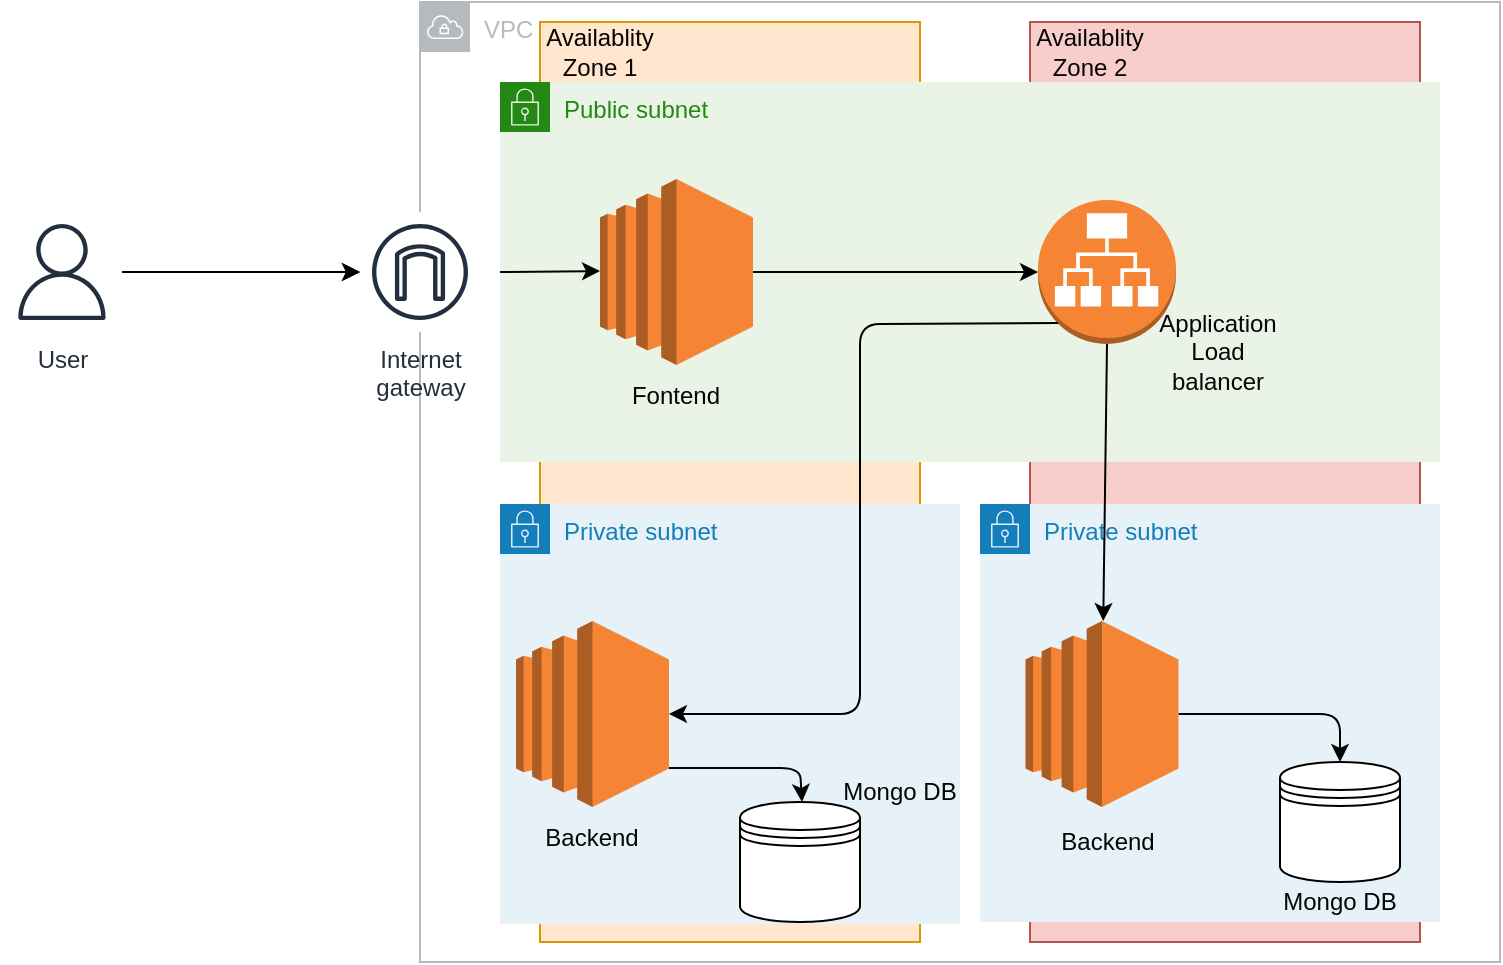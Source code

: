 <mxfile>
    <diagram id="CsidH3DGqATFXOsQ1ax0" name="Page-1">
        <mxGraphModel dx="1130" dy="425" grid="1" gridSize="10" guides="1" tooltips="1" connect="1" arrows="1" fold="1" page="1" pageScale="1" pageWidth="850" pageHeight="1100" background="#ffffff" math="0" shadow="0">
            <root>
                <mxCell id="0"/>
                <mxCell id="1" parent="0"/>
                <mxCell id="20" value="" style="rounded=0;whiteSpace=wrap;html=1;fillColor=#f8cecc;strokeColor=#b85450;" parent="1" vertex="1">
                    <mxGeometry x="574" y="90" width="195" height="460" as="geometry"/>
                </mxCell>
                <mxCell id="19" value="" style="whiteSpace=wrap;html=1;fillColor=#ffe6cc;strokeColor=#d79b00;" parent="1" vertex="1">
                    <mxGeometry x="329" y="90" width="190" height="460" as="geometry"/>
                </mxCell>
                <mxCell id="2" value="VPC" style="sketch=0;outlineConnect=0;gradientColor=none;html=1;whiteSpace=wrap;fontSize=12;fontStyle=0;shape=mxgraph.aws4.group;grIcon=mxgraph.aws4.group_vpc;strokeColor=#B6BABF;fillColor=none;verticalAlign=top;align=left;spacingLeft=30;fontColor=#B6BABF;dashed=0;" parent="1" vertex="1">
                    <mxGeometry x="269" y="80" width="540" height="480" as="geometry"/>
                </mxCell>
                <mxCell id="3" value="Public subnet" style="points=[[0,0],[0.25,0],[0.5,0],[0.75,0],[1,0],[1,0.25],[1,0.5],[1,0.75],[1,1],[0.75,1],[0.5,1],[0.25,1],[0,1],[0,0.75],[0,0.5],[0,0.25]];outlineConnect=0;gradientColor=none;html=1;whiteSpace=wrap;fontSize=12;fontStyle=0;container=1;pointerEvents=0;collapsible=0;recursiveResize=0;shape=mxgraph.aws4.group;grIcon=mxgraph.aws4.group_security_group;grStroke=0;strokeColor=#248814;fillColor=#E9F3E6;verticalAlign=top;align=left;spacingLeft=30;fontColor=#248814;dashed=0;" parent="1" vertex="1">
                    <mxGeometry x="309" y="120" width="470" height="190" as="geometry"/>
                </mxCell>
                <mxCell id="15" style="edgeStyle=none;html=1;exitX=1;exitY=0.5;exitDx=0;exitDy=0;exitPerimeter=0;strokeColor=#000000;" parent="3" source="9" target="12" edge="1">
                    <mxGeometry relative="1" as="geometry"/>
                </mxCell>
                <mxCell id="9" value="" style="outlineConnect=0;dashed=0;verticalLabelPosition=bottom;verticalAlign=top;align=center;html=1;shape=mxgraph.aws3.ec2;fillColor=#F58534;gradientColor=none;" parent="3" vertex="1">
                    <mxGeometry x="50" y="48.5" width="76.5" height="93" as="geometry"/>
                </mxCell>
                <mxCell id="12" value="" style="outlineConnect=0;dashed=0;verticalLabelPosition=bottom;verticalAlign=top;align=center;html=1;shape=mxgraph.aws3.application_load_balancer;fillColor=#F58534;gradientColor=none;" parent="3" vertex="1">
                    <mxGeometry x="269" y="59" width="69" height="72" as="geometry"/>
                </mxCell>
                <mxCell id="24" value="&lt;font color=&quot;#050505&quot;&gt;Fontend&lt;/font&gt;" style="text;html=1;strokeColor=none;fillColor=none;align=center;verticalAlign=middle;whiteSpace=wrap;rounded=0;" parent="3" vertex="1">
                    <mxGeometry x="58.25" y="141.5" width="60" height="30" as="geometry"/>
                </mxCell>
                <mxCell id="4" value="Private subnet" style="points=[[0,0],[0.25,0],[0.5,0],[0.75,0],[1,0],[1,0.25],[1,0.5],[1,0.75],[1,1],[0.75,1],[0.5,1],[0.25,1],[0,1],[0,0.75],[0,0.5],[0,0.25]];outlineConnect=0;gradientColor=none;html=1;whiteSpace=wrap;fontSize=12;fontStyle=0;container=1;pointerEvents=0;collapsible=0;recursiveResize=0;shape=mxgraph.aws4.group;grIcon=mxgraph.aws4.group_security_group;grStroke=0;strokeColor=#147EBA;fillColor=#E6F2F8;verticalAlign=top;align=left;spacingLeft=30;fontColor=#147EBA;dashed=0;" parent="1" vertex="1">
                    <mxGeometry x="309" y="331" width="230" height="210" as="geometry"/>
                </mxCell>
                <mxCell id="10" value="" style="outlineConnect=0;dashed=0;verticalLabelPosition=bottom;verticalAlign=top;align=center;html=1;shape=mxgraph.aws3.ec2;fillColor=#F58534;gradientColor=none;" parent="4" vertex="1">
                    <mxGeometry x="8" y="58.5" width="76.5" height="93" as="geometry"/>
                </mxCell>
                <mxCell id="27" value="&lt;font color=&quot;#050505&quot;&gt;Backend&lt;/font&gt;" style="text;html=1;strokeColor=none;fillColor=none;align=center;verticalAlign=middle;whiteSpace=wrap;rounded=0;" parent="4" vertex="1">
                    <mxGeometry x="16.25" y="152" width="60" height="30" as="geometry"/>
                </mxCell>
                <mxCell id="5" value="Private subnet" style="points=[[0,0],[0.25,0],[0.5,0],[0.75,0],[1,0],[1,0.25],[1,0.5],[1,0.75],[1,1],[0.75,1],[0.5,1],[0.25,1],[0,1],[0,0.75],[0,0.5],[0,0.25]];outlineConnect=0;gradientColor=none;html=1;whiteSpace=wrap;fontSize=12;fontStyle=0;container=1;pointerEvents=0;collapsible=0;recursiveResize=0;shape=mxgraph.aws4.group;grIcon=mxgraph.aws4.group_security_group;grStroke=0;strokeColor=#147EBA;fillColor=#E6F2F8;verticalAlign=top;align=left;spacingLeft=30;fontColor=#147EBA;dashed=0;" parent="1" vertex="1">
                    <mxGeometry x="549" y="331" width="230" height="209" as="geometry"/>
                </mxCell>
                <mxCell id="29" value="&lt;font color=&quot;#050505&quot;&gt;Backend&lt;/font&gt;" style="text;html=1;strokeColor=none;fillColor=none;align=center;verticalAlign=middle;whiteSpace=wrap;rounded=0;" parent="5" vertex="1">
                    <mxGeometry x="33.5" y="154" width="60" height="30" as="geometry"/>
                </mxCell>
                <mxCell id="31" value="" style="shape=datastore;whiteSpace=wrap;html=1;labelBackgroundColor=#FFFF66;fontColor=#050505;" parent="5" vertex="1">
                    <mxGeometry x="150" y="129" width="60" height="60" as="geometry"/>
                </mxCell>
                <mxCell id="36" value="&lt;font color=&quot;#050505&quot;&gt;Mongo DB&lt;/font&gt;" style="text;html=1;strokeColor=none;fillColor=none;align=center;verticalAlign=middle;whiteSpace=wrap;rounded=0;" parent="5" vertex="1">
                    <mxGeometry x="150" y="184" width="60" height="30" as="geometry"/>
                </mxCell>
                <mxCell id="6" value="Internet&#10;gateway" style="sketch=0;outlineConnect=0;fontColor=#232F3E;gradientColor=none;strokeColor=#232F3E;fillColor=#ffffff;dashed=0;verticalLabelPosition=bottom;verticalAlign=top;align=center;html=1;fontSize=12;fontStyle=0;aspect=fixed;shape=mxgraph.aws4.resourceIcon;resIcon=mxgraph.aws4.internet_gateway;" parent="1" vertex="1">
                    <mxGeometry x="239" y="185" width="60" height="60" as="geometry"/>
                </mxCell>
                <mxCell id="8" value="" style="edgeStyle=none;html=1;" parent="1" source="7" target="6" edge="1">
                    <mxGeometry relative="1" as="geometry"/>
                </mxCell>
                <mxCell id="37" style="edgeStyle=none;html=1;strokeColor=#000000;" edge="1" parent="1" source="7" target="6">
                    <mxGeometry relative="1" as="geometry">
                        <mxPoint x="230" y="217" as="targetPoint"/>
                        <Array as="points">
                            <mxPoint x="180" y="215"/>
                        </Array>
                    </mxGeometry>
                </mxCell>
                <mxCell id="7" value="User" style="sketch=0;outlineConnect=0;fontColor=#232F3E;gradientColor=none;strokeColor=#232F3E;fillColor=#ffffff;dashed=0;verticalLabelPosition=bottom;verticalAlign=top;align=center;html=1;fontSize=12;fontStyle=0;aspect=fixed;shape=mxgraph.aws4.resourceIcon;resIcon=mxgraph.aws4.user;" parent="1" vertex="1">
                    <mxGeometry x="60" y="185" width="60" height="60" as="geometry"/>
                </mxCell>
                <mxCell id="33" style="edgeStyle=none;html=1;exitX=1;exitY=0.5;exitDx=0;exitDy=0;exitPerimeter=0;entryX=0.5;entryY=0;entryDx=0;entryDy=0;strokeColor=#050505;fontColor=#050505;" parent="1" source="11" target="31" edge="1">
                    <mxGeometry relative="1" as="geometry">
                        <Array as="points">
                            <mxPoint x="729" y="436"/>
                        </Array>
                    </mxGeometry>
                </mxCell>
                <mxCell id="11" value="" style="outlineConnect=0;dashed=0;verticalLabelPosition=bottom;verticalAlign=top;align=center;html=1;shape=mxgraph.aws3.ec2;fillColor=#F58534;gradientColor=none;" parent="1" vertex="1">
                    <mxGeometry x="571.75" y="389.5" width="76.5" height="93" as="geometry"/>
                </mxCell>
                <mxCell id="13" style="edgeStyle=none;html=1;exitX=0.145;exitY=0.855;exitDx=0;exitDy=0;exitPerimeter=0;strokeColor=#000000;" parent="1" source="12" target="10" edge="1">
                    <mxGeometry relative="1" as="geometry">
                        <Array as="points">
                            <mxPoint x="489" y="241"/>
                            <mxPoint x="489" y="436"/>
                        </Array>
                    </mxGeometry>
                </mxCell>
                <mxCell id="14" style="edgeStyle=none;html=1;exitX=0.5;exitY=1;exitDx=0;exitDy=0;exitPerimeter=0;strokeColor=#000000;" parent="1" source="12" target="11" edge="1">
                    <mxGeometry relative="1" as="geometry"/>
                </mxCell>
                <mxCell id="17" value="" style="edgeStyle=none;html=1;" parent="1" edge="1">
                    <mxGeometry relative="1" as="geometry">
                        <mxPoint x="309" y="215" as="sourcePoint"/>
                        <mxPoint x="359" y="214.5" as="targetPoint"/>
                        <Array as="points">
                            <mxPoint x="309" y="214.5"/>
                        </Array>
                    </mxGeometry>
                </mxCell>
                <mxCell id="21" value="&lt;font color=&quot;#050505&quot;&gt;Availablity Zone 1&lt;/font&gt;" style="text;html=1;strokeColor=none;fillColor=none;align=center;verticalAlign=middle;whiteSpace=wrap;rounded=0;" parent="1" vertex="1">
                    <mxGeometry x="329" y="90" width="60" height="30" as="geometry"/>
                </mxCell>
                <mxCell id="22" value="&lt;font color=&quot;#050505&quot;&gt;Availablity Zone 2&lt;/font&gt;" style="text;html=1;strokeColor=none;fillColor=none;align=center;verticalAlign=middle;whiteSpace=wrap;rounded=0;" parent="1" vertex="1">
                    <mxGeometry x="574" y="90" width="60" height="30" as="geometry"/>
                </mxCell>
                <mxCell id="25" value="&lt;font color=&quot;#050505&quot;&gt;Application Load balancer&lt;br&gt;&lt;br&gt;&lt;/font&gt;" style="text;html=1;strokeColor=none;fillColor=none;align=center;verticalAlign=middle;whiteSpace=wrap;rounded=0;" parent="1" vertex="1">
                    <mxGeometry x="638" y="247" width="60" height="30" as="geometry"/>
                </mxCell>
                <mxCell id="32" style="edgeStyle=none;html=1;exitX=1;exitY=0.79;exitDx=0;exitDy=0;exitPerimeter=0;entryX=0.5;entryY=0;entryDx=0;entryDy=0;fontColor=#050505;strokeColor=#050505;" parent="1" source="10" edge="1">
                    <mxGeometry relative="1" as="geometry">
                        <mxPoint x="460" y="480" as="targetPoint"/>
                        <Array as="points">
                            <mxPoint x="459" y="463"/>
                        </Array>
                    </mxGeometry>
                </mxCell>
                <mxCell id="34" value="" style="shape=datastore;whiteSpace=wrap;html=1;labelBackgroundColor=#FFFF66;fontColor=#050505;" parent="1" vertex="1">
                    <mxGeometry x="429" y="480" width="60" height="60" as="geometry"/>
                </mxCell>
                <mxCell id="35" value="&lt;font color=&quot;#050505&quot;&gt;Mongo DB&lt;/font&gt;" style="text;html=1;strokeColor=none;fillColor=none;align=center;verticalAlign=middle;whiteSpace=wrap;rounded=0;" parent="1" vertex="1">
                    <mxGeometry x="479" y="460" width="60" height="30" as="geometry"/>
                </mxCell>
            </root>
        </mxGraphModel>
    </diagram>
</mxfile>